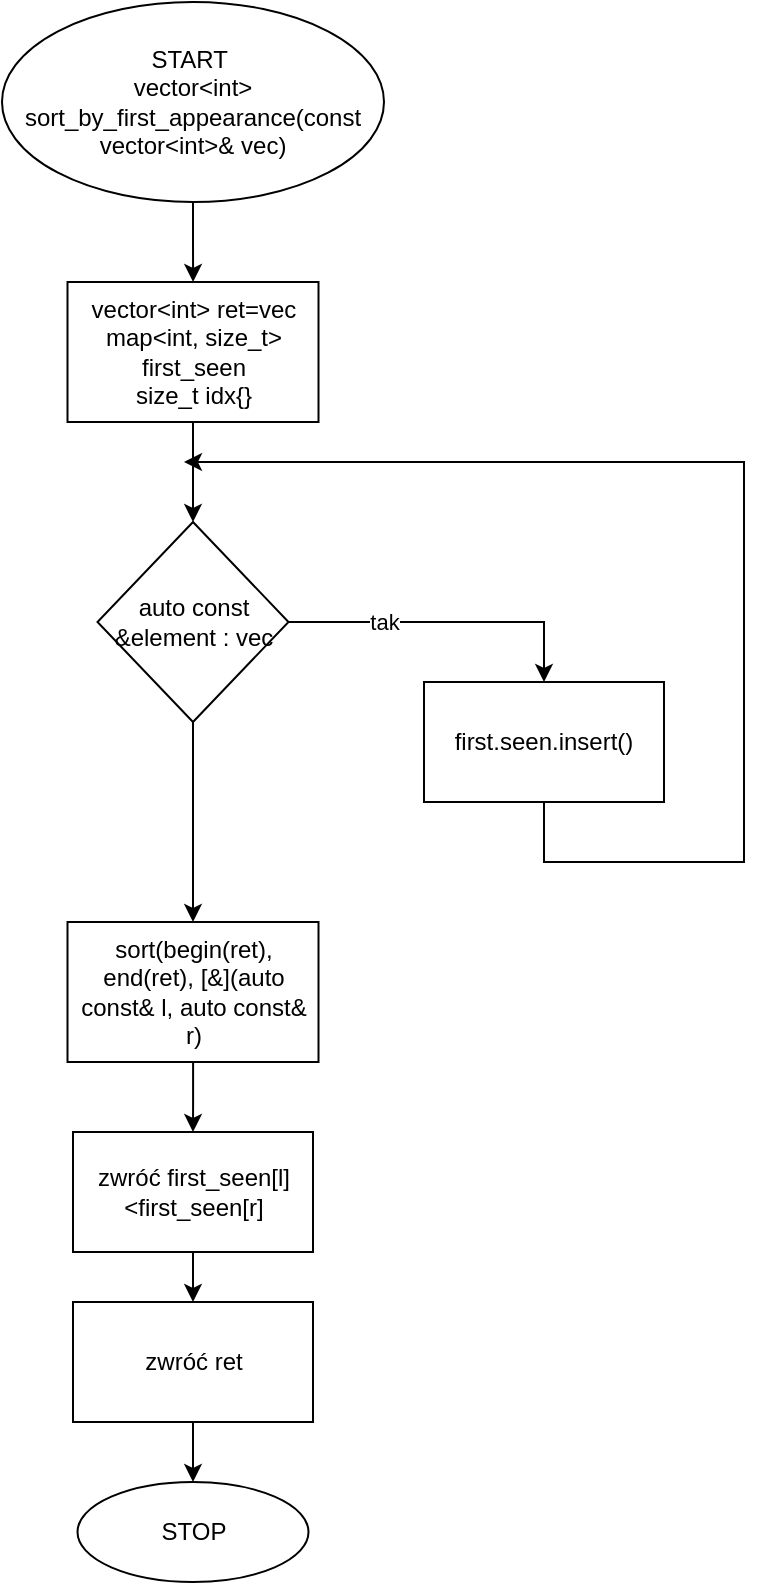 <mxfile version="13.10.7" type="device"><diagram id="G_Js4FzKrmxvJGcnWfAX" name="Page-1"><mxGraphModel dx="1185" dy="662" grid="1" gridSize="10" guides="1" tooltips="1" connect="1" arrows="1" fold="1" page="1" pageScale="1" pageWidth="827" pageHeight="1169" math="0" shadow="0"><root><mxCell id="0"/><mxCell id="1" parent="0"/><mxCell id="MDhJ3Hk5WshlH62ackBO-3" value="" style="edgeStyle=orthogonalEdgeStyle;rounded=0;orthogonalLoop=1;jettySize=auto;html=1;" parent="1" source="MDhJ3Hk5WshlH62ackBO-1" target="MDhJ3Hk5WshlH62ackBO-2" edge="1"><mxGeometry relative="1" as="geometry"/></mxCell><mxCell id="MDhJ3Hk5WshlH62ackBO-1" value="START&amp;nbsp;&lt;br&gt;vector&amp;lt;int&amp;gt; sort_by_first_appearance(const vector&amp;lt;int&amp;gt;&amp;amp; vec)" style="ellipse;whiteSpace=wrap;html=1;" parent="1" vertex="1"><mxGeometry x="319" y="20" width="191" height="100" as="geometry"/></mxCell><mxCell id="MDhJ3Hk5WshlH62ackBO-5" value="" style="edgeStyle=orthogonalEdgeStyle;rounded=0;orthogonalLoop=1;jettySize=auto;html=1;" parent="1" source="MDhJ3Hk5WshlH62ackBO-2" target="MDhJ3Hk5WshlH62ackBO-4" edge="1"><mxGeometry relative="1" as="geometry"/></mxCell><mxCell id="MDhJ3Hk5WshlH62ackBO-2" value="vector&amp;lt;int&amp;gt; ret=vec&lt;br&gt;map&amp;lt;int, size_t&amp;gt; first_seen&lt;br&gt;size_t idx{}" style="whiteSpace=wrap;html=1;" parent="1" vertex="1"><mxGeometry x="351.75" y="160" width="125.5" height="70" as="geometry"/></mxCell><mxCell id="MDhJ3Hk5WshlH62ackBO-7" value="tak" style="edgeStyle=orthogonalEdgeStyle;rounded=0;orthogonalLoop=1;jettySize=auto;html=1;" parent="1" source="MDhJ3Hk5WshlH62ackBO-4" target="MDhJ3Hk5WshlH62ackBO-6" edge="1"><mxGeometry x="-0.395" relative="1" as="geometry"><Array as="points"><mxPoint x="590" y="330"/></Array><mxPoint as="offset"/></mxGeometry></mxCell><mxCell id="MDhJ3Hk5WshlH62ackBO-10" value="" style="edgeStyle=orthogonalEdgeStyle;rounded=0;orthogonalLoop=1;jettySize=auto;html=1;" parent="1" source="MDhJ3Hk5WshlH62ackBO-4" target="MDhJ3Hk5WshlH62ackBO-9" edge="1"><mxGeometry relative="1" as="geometry"/></mxCell><mxCell id="MDhJ3Hk5WshlH62ackBO-4" value="auto const &amp;amp;element : vec" style="rhombus;whiteSpace=wrap;html=1;" parent="1" vertex="1"><mxGeometry x="366.75" y="280" width="95.5" height="100" as="geometry"/></mxCell><mxCell id="MDhJ3Hk5WshlH62ackBO-8" style="edgeStyle=orthogonalEdgeStyle;rounded=0;orthogonalLoop=1;jettySize=auto;html=1;" parent="1" source="MDhJ3Hk5WshlH62ackBO-6" edge="1"><mxGeometry relative="1" as="geometry"><mxPoint x="410" y="250" as="targetPoint"/><Array as="points"><mxPoint x="590" y="450"/><mxPoint x="690" y="450"/><mxPoint x="690" y="250"/></Array></mxGeometry></mxCell><mxCell id="MDhJ3Hk5WshlH62ackBO-6" value="first.seen.insert()" style="whiteSpace=wrap;html=1;" parent="1" vertex="1"><mxGeometry x="530" y="360" width="120" height="60" as="geometry"/></mxCell><mxCell id="MDhJ3Hk5WshlH62ackBO-12" value="" style="edgeStyle=orthogonalEdgeStyle;rounded=0;orthogonalLoop=1;jettySize=auto;html=1;" parent="1" source="MDhJ3Hk5WshlH62ackBO-9" target="MDhJ3Hk5WshlH62ackBO-11" edge="1"><mxGeometry relative="1" as="geometry"/></mxCell><mxCell id="MDhJ3Hk5WshlH62ackBO-9" value="sort(begin(ret), end(ret), [&amp;amp;](auto const&amp;amp; l, auto const&amp;amp; r)" style="whiteSpace=wrap;html=1;" parent="1" vertex="1"><mxGeometry x="351.75" y="480" width="125.5" height="70" as="geometry"/></mxCell><mxCell id="MDhJ3Hk5WshlH62ackBO-14" value="" style="edgeStyle=orthogonalEdgeStyle;rounded=0;orthogonalLoop=1;jettySize=auto;html=1;" parent="1" source="MDhJ3Hk5WshlH62ackBO-11" target="MDhJ3Hk5WshlH62ackBO-13" edge="1"><mxGeometry relative="1" as="geometry"/></mxCell><mxCell id="MDhJ3Hk5WshlH62ackBO-11" value="zwróć first_seen[l]&amp;lt;first_seen[r]" style="whiteSpace=wrap;html=1;" parent="1" vertex="1"><mxGeometry x="354.5" y="585" width="120" height="60" as="geometry"/></mxCell><mxCell id="MDhJ3Hk5WshlH62ackBO-16" value="" style="edgeStyle=orthogonalEdgeStyle;rounded=0;orthogonalLoop=1;jettySize=auto;html=1;" parent="1" source="MDhJ3Hk5WshlH62ackBO-13" target="MDhJ3Hk5WshlH62ackBO-15" edge="1"><mxGeometry relative="1" as="geometry"/></mxCell><mxCell id="MDhJ3Hk5WshlH62ackBO-13" value="zwróć ret" style="whiteSpace=wrap;html=1;" parent="1" vertex="1"><mxGeometry x="354.5" y="670" width="120" height="60" as="geometry"/></mxCell><mxCell id="MDhJ3Hk5WshlH62ackBO-15" value="STOP" style="ellipse;whiteSpace=wrap;html=1;" parent="1" vertex="1"><mxGeometry x="356.75" y="760" width="115.5" height="50" as="geometry"/></mxCell></root></mxGraphModel></diagram></mxfile>